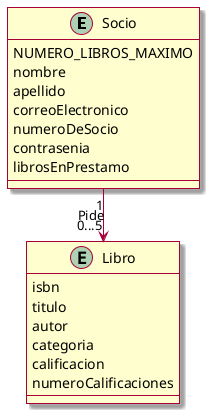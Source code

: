 @startuml
left to right direction
skin rose

' TODO: Add the class model

Entity Socio {
NUMERO_LIBROS_MAXIMO
nombre
apellido
correoElectronico
numeroDeSocio
contrasenia
librosEnPrestamo
}
Entity Libro{
isbn
titulo
autor
categoria
calificacion
numeroCalificaciones
}
Socio "1"-> "0...5"Libro :Pide

@enduml
